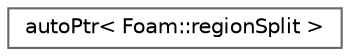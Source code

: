 digraph "Graphical Class Hierarchy"
{
 // LATEX_PDF_SIZE
  bgcolor="transparent";
  edge [fontname=Helvetica,fontsize=10,labelfontname=Helvetica,labelfontsize=10];
  node [fontname=Helvetica,fontsize=10,shape=box,height=0.2,width=0.4];
  rankdir="LR";
  Node0 [id="Node000000",label="autoPtr\< Foam::regionSplit \>",height=0.2,width=0.4,color="grey40", fillcolor="white", style="filled",URL="$classFoam_1_1autoPtr.html",tooltip=" "];
}
